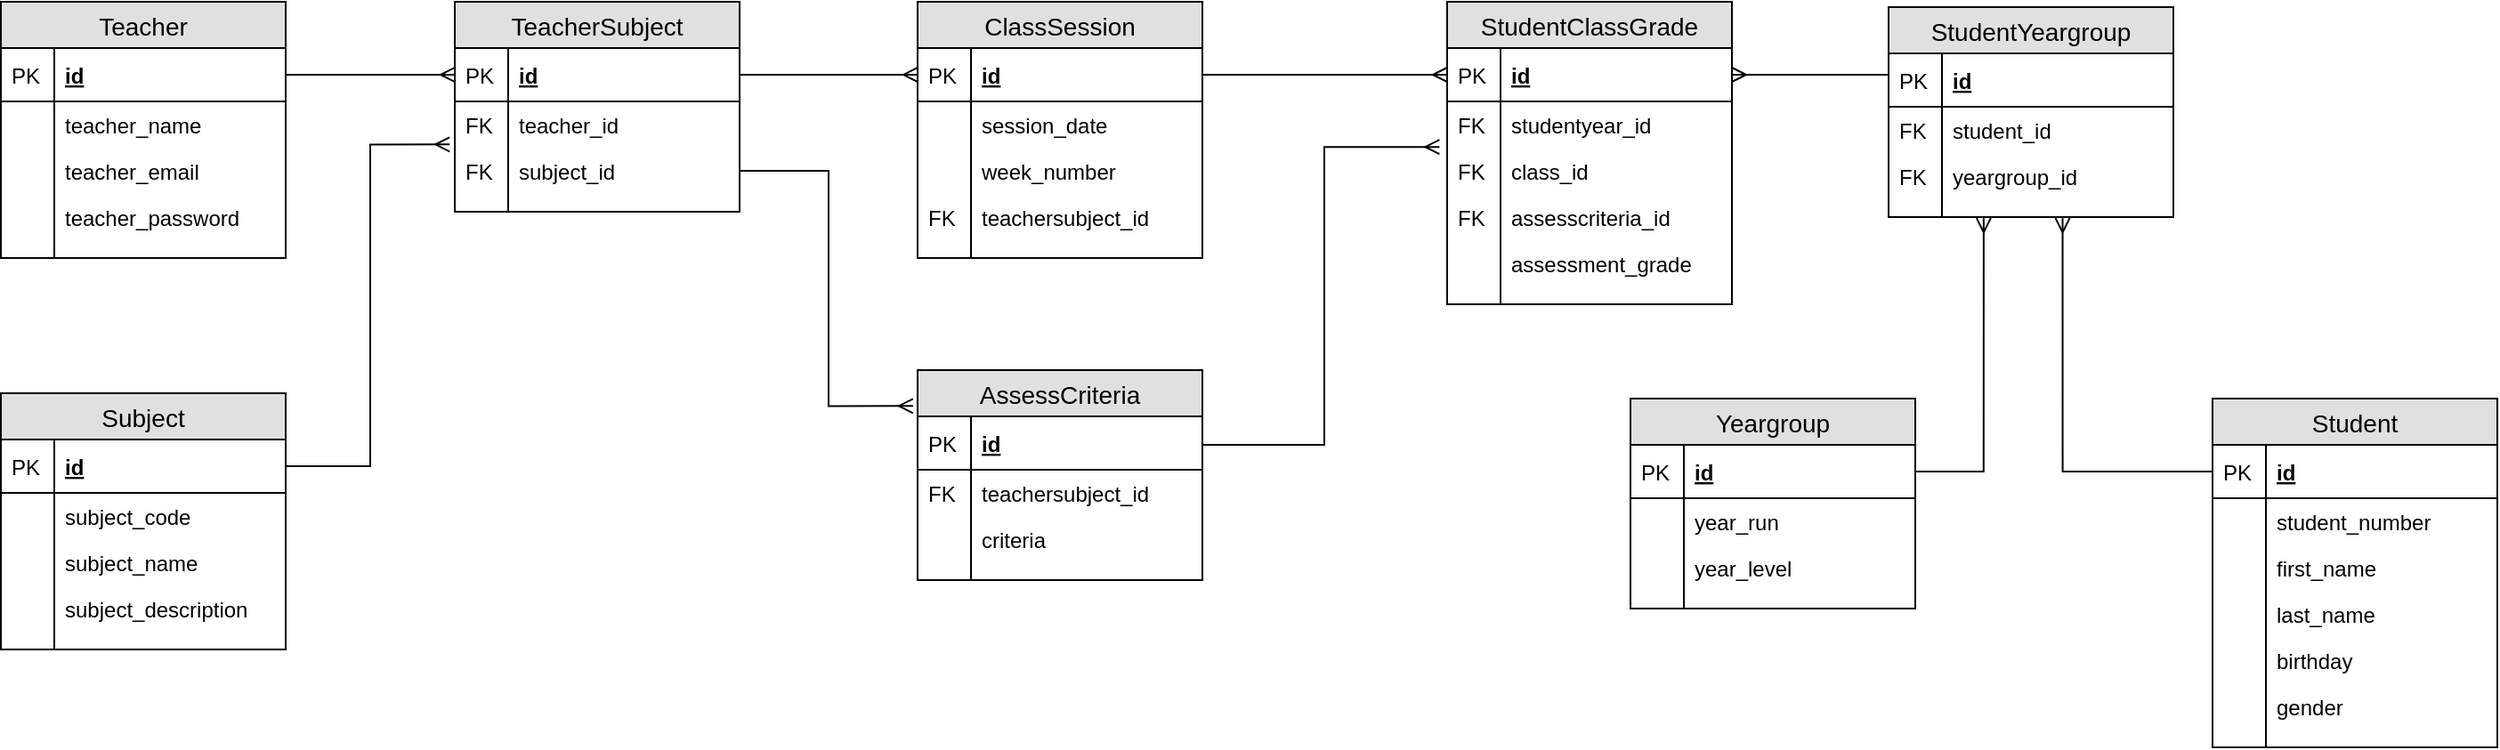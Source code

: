<mxfile version="11.1.4" type="device"><diagram id="lTdD8TA1jYF_48Y1YNjF" name="Page-1"><mxGraphModel dx="1950" dy="767" grid="1" gridSize="10" guides="1" tooltips="1" connect="1" arrows="1" fold="1" page="1" pageScale="1" pageWidth="827" pageHeight="1169" math="0" shadow="0"><root><mxCell id="0"/><mxCell id="1" parent="0"/><mxCell id="vN0NbCQ3C35ymTK5zafw-1" value="Student" style="swimlane;fontStyle=0;childLayout=stackLayout;horizontal=1;startSize=26;fillColor=#e0e0e0;horizontalStack=0;resizeParent=1;resizeParentMax=0;resizeLast=0;collapsible=1;marginBottom=0;swimlaneFillColor=#ffffff;align=center;fontSize=14;" vertex="1" parent="1"><mxGeometry x="530" y="653" width="160" height="196" as="geometry"/></mxCell><mxCell id="vN0NbCQ3C35ymTK5zafw-2" value="id" style="shape=partialRectangle;top=0;left=0;right=0;bottom=1;align=left;verticalAlign=middle;fillColor=none;spacingLeft=34;spacingRight=4;overflow=hidden;rotatable=0;points=[[0,0.5],[1,0.5]];portConstraint=eastwest;dropTarget=0;fontStyle=5;fontSize=12;" vertex="1" parent="vN0NbCQ3C35ymTK5zafw-1"><mxGeometry y="26" width="160" height="30" as="geometry"/></mxCell><mxCell id="vN0NbCQ3C35ymTK5zafw-3" value="PK" style="shape=partialRectangle;top=0;left=0;bottom=0;fillColor=none;align=left;verticalAlign=middle;spacingLeft=4;spacingRight=4;overflow=hidden;rotatable=0;points=[];portConstraint=eastwest;part=1;fontSize=12;" vertex="1" connectable="0" parent="vN0NbCQ3C35ymTK5zafw-2"><mxGeometry width="30" height="30" as="geometry"/></mxCell><mxCell id="vN0NbCQ3C35ymTK5zafw-4" value="student_number" style="shape=partialRectangle;top=0;left=0;right=0;bottom=0;align=left;verticalAlign=top;fillColor=none;spacingLeft=34;spacingRight=4;overflow=hidden;rotatable=0;points=[[0,0.5],[1,0.5]];portConstraint=eastwest;dropTarget=0;fontSize=12;" vertex="1" parent="vN0NbCQ3C35ymTK5zafw-1"><mxGeometry y="56" width="160" height="26" as="geometry"/></mxCell><mxCell id="vN0NbCQ3C35ymTK5zafw-5" value="" style="shape=partialRectangle;top=0;left=0;bottom=0;fillColor=none;align=left;verticalAlign=top;spacingLeft=4;spacingRight=4;overflow=hidden;rotatable=0;points=[];portConstraint=eastwest;part=1;fontSize=12;" vertex="1" connectable="0" parent="vN0NbCQ3C35ymTK5zafw-4"><mxGeometry width="30" height="26" as="geometry"/></mxCell><mxCell id="vN0NbCQ3C35ymTK5zafw-17" value="first_name" style="shape=partialRectangle;top=0;left=0;right=0;bottom=0;align=left;verticalAlign=top;fillColor=none;spacingLeft=34;spacingRight=4;overflow=hidden;rotatable=0;points=[[0,0.5],[1,0.5]];portConstraint=eastwest;dropTarget=0;fontSize=12;" vertex="1" parent="vN0NbCQ3C35ymTK5zafw-1"><mxGeometry y="82" width="160" height="26" as="geometry"/></mxCell><mxCell id="vN0NbCQ3C35ymTK5zafw-18" value="" style="shape=partialRectangle;top=0;left=0;bottom=0;fillColor=none;align=left;verticalAlign=top;spacingLeft=4;spacingRight=4;overflow=hidden;rotatable=0;points=[];portConstraint=eastwest;part=1;fontSize=12;" vertex="1" connectable="0" parent="vN0NbCQ3C35ymTK5zafw-17"><mxGeometry width="30" height="26" as="geometry"/></mxCell><mxCell id="vN0NbCQ3C35ymTK5zafw-6" value="last_name" style="shape=partialRectangle;top=0;left=0;right=0;bottom=0;align=left;verticalAlign=top;fillColor=none;spacingLeft=34;spacingRight=4;overflow=hidden;rotatable=0;points=[[0,0.5],[1,0.5]];portConstraint=eastwest;dropTarget=0;fontSize=12;" vertex="1" parent="vN0NbCQ3C35ymTK5zafw-1"><mxGeometry y="108" width="160" height="26" as="geometry"/></mxCell><mxCell id="vN0NbCQ3C35ymTK5zafw-7" value="" style="shape=partialRectangle;top=0;left=0;bottom=0;fillColor=none;align=left;verticalAlign=top;spacingLeft=4;spacingRight=4;overflow=hidden;rotatable=0;points=[];portConstraint=eastwest;part=1;fontSize=12;" vertex="1" connectable="0" parent="vN0NbCQ3C35ymTK5zafw-6"><mxGeometry width="30" height="26" as="geometry"/></mxCell><mxCell id="vN0NbCQ3C35ymTK5zafw-8" value="birthday" style="shape=partialRectangle;top=0;left=0;right=0;bottom=0;align=left;verticalAlign=top;fillColor=none;spacingLeft=34;spacingRight=4;overflow=hidden;rotatable=0;points=[[0,0.5],[1,0.5]];portConstraint=eastwest;dropTarget=0;fontSize=12;" vertex="1" parent="vN0NbCQ3C35ymTK5zafw-1"><mxGeometry y="134" width="160" height="26" as="geometry"/></mxCell><mxCell id="vN0NbCQ3C35ymTK5zafw-9" value="" style="shape=partialRectangle;top=0;left=0;bottom=0;fillColor=none;align=left;verticalAlign=top;spacingLeft=4;spacingRight=4;overflow=hidden;rotatable=0;points=[];portConstraint=eastwest;part=1;fontSize=12;" vertex="1" connectable="0" parent="vN0NbCQ3C35ymTK5zafw-8"><mxGeometry width="30" height="26" as="geometry"/></mxCell><mxCell id="vN0NbCQ3C35ymTK5zafw-15" value="gender" style="shape=partialRectangle;top=0;left=0;right=0;bottom=0;align=left;verticalAlign=top;fillColor=none;spacingLeft=34;spacingRight=4;overflow=hidden;rotatable=0;points=[[0,0.5],[1,0.5]];portConstraint=eastwest;dropTarget=0;fontSize=12;" vertex="1" parent="vN0NbCQ3C35ymTK5zafw-1"><mxGeometry y="160" width="160" height="26" as="geometry"/></mxCell><mxCell id="vN0NbCQ3C35ymTK5zafw-16" value="" style="shape=partialRectangle;top=0;left=0;bottom=0;fillColor=none;align=left;verticalAlign=top;spacingLeft=4;spacingRight=4;overflow=hidden;rotatable=0;points=[];portConstraint=eastwest;part=1;fontSize=12;" vertex="1" connectable="0" parent="vN0NbCQ3C35ymTK5zafw-15"><mxGeometry width="30" height="26" as="geometry"/></mxCell><mxCell id="vN0NbCQ3C35ymTK5zafw-10" value="" style="shape=partialRectangle;top=0;left=0;right=0;bottom=0;align=left;verticalAlign=top;fillColor=none;spacingLeft=34;spacingRight=4;overflow=hidden;rotatable=0;points=[[0,0.5],[1,0.5]];portConstraint=eastwest;dropTarget=0;fontSize=12;" vertex="1" parent="vN0NbCQ3C35ymTK5zafw-1"><mxGeometry y="186" width="160" height="10" as="geometry"/></mxCell><mxCell id="vN0NbCQ3C35ymTK5zafw-11" value="" style="shape=partialRectangle;top=0;left=0;bottom=0;fillColor=none;align=left;verticalAlign=top;spacingLeft=4;spacingRight=4;overflow=hidden;rotatable=0;points=[];portConstraint=eastwest;part=1;fontSize=12;" vertex="1" connectable="0" parent="vN0NbCQ3C35ymTK5zafw-10"><mxGeometry width="30" height="10" as="geometry"/></mxCell><mxCell id="vN0NbCQ3C35ymTK5zafw-21" value="Yeargroup" style="swimlane;fontStyle=0;childLayout=stackLayout;horizontal=1;startSize=26;fillColor=#e0e0e0;horizontalStack=0;resizeParent=1;resizeParentMax=0;resizeLast=0;collapsible=1;marginBottom=0;swimlaneFillColor=#ffffff;align=center;fontSize=14;" vertex="1" parent="1"><mxGeometry x="203" y="653" width="160" height="118" as="geometry"/></mxCell><mxCell id="vN0NbCQ3C35ymTK5zafw-22" value="id" style="shape=partialRectangle;top=0;left=0;right=0;bottom=1;align=left;verticalAlign=middle;fillColor=none;spacingLeft=34;spacingRight=4;overflow=hidden;rotatable=0;points=[[0,0.5],[1,0.5]];portConstraint=eastwest;dropTarget=0;fontStyle=5;fontSize=12;" vertex="1" parent="vN0NbCQ3C35ymTK5zafw-21"><mxGeometry y="26" width="160" height="30" as="geometry"/></mxCell><mxCell id="vN0NbCQ3C35ymTK5zafw-23" value="PK" style="shape=partialRectangle;top=0;left=0;bottom=0;fillColor=none;align=left;verticalAlign=middle;spacingLeft=4;spacingRight=4;overflow=hidden;rotatable=0;points=[];portConstraint=eastwest;part=1;fontSize=12;" vertex="1" connectable="0" parent="vN0NbCQ3C35ymTK5zafw-22"><mxGeometry width="30" height="30" as="geometry"/></mxCell><mxCell id="vN0NbCQ3C35ymTK5zafw-24" value="year_run" style="shape=partialRectangle;top=0;left=0;right=0;bottom=0;align=left;verticalAlign=top;fillColor=none;spacingLeft=34;spacingRight=4;overflow=hidden;rotatable=0;points=[[0,0.5],[1,0.5]];portConstraint=eastwest;dropTarget=0;fontSize=12;" vertex="1" parent="vN0NbCQ3C35ymTK5zafw-21"><mxGeometry y="56" width="160" height="26" as="geometry"/></mxCell><mxCell id="vN0NbCQ3C35ymTK5zafw-25" value="" style="shape=partialRectangle;top=0;left=0;bottom=0;fillColor=none;align=left;verticalAlign=top;spacingLeft=4;spacingRight=4;overflow=hidden;rotatable=0;points=[];portConstraint=eastwest;part=1;fontSize=12;" vertex="1" connectable="0" parent="vN0NbCQ3C35ymTK5zafw-24"><mxGeometry width="30" height="26" as="geometry"/></mxCell><mxCell id="vN0NbCQ3C35ymTK5zafw-26" value="year_level" style="shape=partialRectangle;top=0;left=0;right=0;bottom=0;align=left;verticalAlign=top;fillColor=none;spacingLeft=34;spacingRight=4;overflow=hidden;rotatable=0;points=[[0,0.5],[1,0.5]];portConstraint=eastwest;dropTarget=0;fontSize=12;" vertex="1" parent="vN0NbCQ3C35ymTK5zafw-21"><mxGeometry y="82" width="160" height="26" as="geometry"/></mxCell><mxCell id="vN0NbCQ3C35ymTK5zafw-27" value="" style="shape=partialRectangle;top=0;left=0;bottom=0;fillColor=none;align=left;verticalAlign=top;spacingLeft=4;spacingRight=4;overflow=hidden;rotatable=0;points=[];portConstraint=eastwest;part=1;fontSize=12;" vertex="1" connectable="0" parent="vN0NbCQ3C35ymTK5zafw-26"><mxGeometry width="30" height="26" as="geometry"/></mxCell><mxCell id="vN0NbCQ3C35ymTK5zafw-36" value="" style="shape=partialRectangle;top=0;left=0;right=0;bottom=0;align=left;verticalAlign=top;fillColor=none;spacingLeft=34;spacingRight=4;overflow=hidden;rotatable=0;points=[[0,0.5],[1,0.5]];portConstraint=eastwest;dropTarget=0;fontSize=12;" vertex="1" parent="vN0NbCQ3C35ymTK5zafw-21"><mxGeometry y="108" width="160" height="10" as="geometry"/></mxCell><mxCell id="vN0NbCQ3C35ymTK5zafw-37" value="" style="shape=partialRectangle;top=0;left=0;bottom=0;fillColor=none;align=left;verticalAlign=top;spacingLeft=4;spacingRight=4;overflow=hidden;rotatable=0;points=[];portConstraint=eastwest;part=1;fontSize=12;" vertex="1" connectable="0" parent="vN0NbCQ3C35ymTK5zafw-36"><mxGeometry width="30" height="10" as="geometry"/></mxCell><mxCell id="Kl_sz5Zn_KdUe4uZ93-3-31" style="edgeStyle=orthogonalEdgeStyle;rounded=0;jumpSize=0;orthogonalLoop=1;jettySize=auto;html=1;entryX=1;entryY=0.5;entryDx=0;entryDy=0;startArrow=none;startFill=0;endArrow=ERmany;endFill=0;exitX=0;exitY=0.5;exitDx=0;exitDy=0;" edge="1" parent="1" source="vN0NbCQ3C35ymTK5zafw-41" target="Kl_sz5Zn_KdUe4uZ93-3-22"><mxGeometry relative="1" as="geometry"><Array as="points"><mxPoint x="349" y="472"/></Array></mxGeometry></mxCell><mxCell id="vN0NbCQ3C35ymTK5zafw-40" value="StudentYeargroup" style="swimlane;fontStyle=0;childLayout=stackLayout;horizontal=1;startSize=26;fillColor=#e0e0e0;horizontalStack=0;resizeParent=1;resizeParentMax=0;resizeLast=0;collapsible=1;marginBottom=0;swimlaneFillColor=#ffffff;align=center;fontSize=14;" vertex="1" parent="1"><mxGeometry x="348" y="433" width="160" height="118" as="geometry"/></mxCell><mxCell id="vN0NbCQ3C35ymTK5zafw-41" value="id" style="shape=partialRectangle;top=0;left=0;right=0;bottom=1;align=left;verticalAlign=middle;fillColor=none;spacingLeft=34;spacingRight=4;overflow=hidden;rotatable=0;points=[[0,0.5],[1,0.5]];portConstraint=eastwest;dropTarget=0;fontStyle=5;fontSize=12;" vertex="1" parent="vN0NbCQ3C35ymTK5zafw-40"><mxGeometry y="26" width="160" height="30" as="geometry"/></mxCell><mxCell id="vN0NbCQ3C35ymTK5zafw-42" value="PK" style="shape=partialRectangle;top=0;left=0;bottom=0;fillColor=none;align=left;verticalAlign=middle;spacingLeft=4;spacingRight=4;overflow=hidden;rotatable=0;points=[];portConstraint=eastwest;part=1;fontSize=12;" vertex="1" connectable="0" parent="vN0NbCQ3C35ymTK5zafw-41"><mxGeometry width="30" height="30" as="geometry"/></mxCell><mxCell id="vN0NbCQ3C35ymTK5zafw-43" value="student_id" style="shape=partialRectangle;top=0;left=0;right=0;bottom=0;align=left;verticalAlign=top;fillColor=none;spacingLeft=34;spacingRight=4;overflow=hidden;rotatable=0;points=[[0,0.5],[1,0.5]];portConstraint=eastwest;dropTarget=0;fontSize=12;" vertex="1" parent="vN0NbCQ3C35ymTK5zafw-40"><mxGeometry y="56" width="160" height="26" as="geometry"/></mxCell><mxCell id="vN0NbCQ3C35ymTK5zafw-44" value="FK" style="shape=partialRectangle;top=0;left=0;bottom=0;fillColor=none;align=left;verticalAlign=top;spacingLeft=4;spacingRight=4;overflow=hidden;rotatable=0;points=[];portConstraint=eastwest;part=1;fontSize=12;" vertex="1" connectable="0" parent="vN0NbCQ3C35ymTK5zafw-43"><mxGeometry width="30" height="26" as="geometry"/></mxCell><mxCell id="vN0NbCQ3C35ymTK5zafw-45" value="yeargroup_id" style="shape=partialRectangle;top=0;left=0;right=0;bottom=0;align=left;verticalAlign=top;fillColor=none;spacingLeft=34;spacingRight=4;overflow=hidden;rotatable=0;points=[[0,0.5],[1,0.5]];portConstraint=eastwest;dropTarget=0;fontSize=12;" vertex="1" parent="vN0NbCQ3C35ymTK5zafw-40"><mxGeometry y="82" width="160" height="26" as="geometry"/></mxCell><mxCell id="vN0NbCQ3C35ymTK5zafw-46" value="FK" style="shape=partialRectangle;top=0;left=0;bottom=0;fillColor=none;align=left;verticalAlign=top;spacingLeft=4;spacingRight=4;overflow=hidden;rotatable=0;points=[];portConstraint=eastwest;part=1;fontSize=12;" vertex="1" connectable="0" parent="vN0NbCQ3C35ymTK5zafw-45"><mxGeometry width="30" height="26" as="geometry"/></mxCell><mxCell id="vN0NbCQ3C35ymTK5zafw-47" value="" style="shape=partialRectangle;top=0;left=0;right=0;bottom=0;align=left;verticalAlign=top;fillColor=none;spacingLeft=34;spacingRight=4;overflow=hidden;rotatable=0;points=[[0,0.5],[1,0.5]];portConstraint=eastwest;dropTarget=0;fontSize=12;" vertex="1" parent="vN0NbCQ3C35ymTK5zafw-40"><mxGeometry y="108" width="160" height="10" as="geometry"/></mxCell><mxCell id="vN0NbCQ3C35ymTK5zafw-48" value="" style="shape=partialRectangle;top=0;left=0;bottom=0;fillColor=none;align=left;verticalAlign=top;spacingLeft=4;spacingRight=4;overflow=hidden;rotatable=0;points=[];portConstraint=eastwest;part=1;fontSize=12;" vertex="1" connectable="0" parent="vN0NbCQ3C35ymTK5zafw-47"><mxGeometry width="30" height="10" as="geometry"/></mxCell><mxCell id="vN0NbCQ3C35ymTK5zafw-57" value="Teacher" style="swimlane;fontStyle=0;childLayout=stackLayout;horizontal=1;startSize=26;fillColor=#e0e0e0;horizontalStack=0;resizeParent=1;resizeParentMax=0;resizeLast=0;collapsible=1;marginBottom=0;swimlaneFillColor=#ffffff;align=center;fontSize=14;" vertex="1" parent="1"><mxGeometry x="-712.5" y="430" width="160" height="144" as="geometry"/></mxCell><mxCell id="vN0NbCQ3C35ymTK5zafw-58" value="id" style="shape=partialRectangle;top=0;left=0;right=0;bottom=1;align=left;verticalAlign=middle;fillColor=none;spacingLeft=34;spacingRight=4;overflow=hidden;rotatable=0;points=[[0,0.5],[1,0.5]];portConstraint=eastwest;dropTarget=0;fontStyle=5;fontSize=12;" vertex="1" parent="vN0NbCQ3C35ymTK5zafw-57"><mxGeometry y="26" width="160" height="30" as="geometry"/></mxCell><mxCell id="vN0NbCQ3C35ymTK5zafw-59" value="PK" style="shape=partialRectangle;top=0;left=0;bottom=0;fillColor=none;align=left;verticalAlign=middle;spacingLeft=4;spacingRight=4;overflow=hidden;rotatable=0;points=[];portConstraint=eastwest;part=1;fontSize=12;" vertex="1" connectable="0" parent="vN0NbCQ3C35ymTK5zafw-58"><mxGeometry width="30" height="30" as="geometry"/></mxCell><mxCell id="vN0NbCQ3C35ymTK5zafw-60" value="teacher_name" style="shape=partialRectangle;top=0;left=0;right=0;bottom=0;align=left;verticalAlign=top;fillColor=none;spacingLeft=34;spacingRight=4;overflow=hidden;rotatable=0;points=[[0,0.5],[1,0.5]];portConstraint=eastwest;dropTarget=0;fontSize=12;" vertex="1" parent="vN0NbCQ3C35ymTK5zafw-57"><mxGeometry y="56" width="160" height="26" as="geometry"/></mxCell><mxCell id="vN0NbCQ3C35ymTK5zafw-61" value="" style="shape=partialRectangle;top=0;left=0;bottom=0;fillColor=none;align=left;verticalAlign=top;spacingLeft=4;spacingRight=4;overflow=hidden;rotatable=0;points=[];portConstraint=eastwest;part=1;fontSize=12;" vertex="1" connectable="0" parent="vN0NbCQ3C35ymTK5zafw-60"><mxGeometry width="30" height="26" as="geometry"/></mxCell><mxCell id="vN0NbCQ3C35ymTK5zafw-62" value="teacher_email" style="shape=partialRectangle;top=0;left=0;right=0;bottom=0;align=left;verticalAlign=top;fillColor=none;spacingLeft=34;spacingRight=4;overflow=hidden;rotatable=0;points=[[0,0.5],[1,0.5]];portConstraint=eastwest;dropTarget=0;fontSize=12;" vertex="1" parent="vN0NbCQ3C35ymTK5zafw-57"><mxGeometry y="82" width="160" height="26" as="geometry"/></mxCell><mxCell id="vN0NbCQ3C35ymTK5zafw-63" value="" style="shape=partialRectangle;top=0;left=0;bottom=0;fillColor=none;align=left;verticalAlign=top;spacingLeft=4;spacingRight=4;overflow=hidden;rotatable=0;points=[];portConstraint=eastwest;part=1;fontSize=12;" vertex="1" connectable="0" parent="vN0NbCQ3C35ymTK5zafw-62"><mxGeometry width="30" height="26" as="geometry"/></mxCell><mxCell id="vN0NbCQ3C35ymTK5zafw-66" value="teacher_password" style="shape=partialRectangle;top=0;left=0;right=0;bottom=0;align=left;verticalAlign=top;fillColor=none;spacingLeft=34;spacingRight=4;overflow=hidden;rotatable=0;points=[[0,0.5],[1,0.5]];portConstraint=eastwest;dropTarget=0;fontSize=12;" vertex="1" parent="vN0NbCQ3C35ymTK5zafw-57"><mxGeometry y="108" width="160" height="26" as="geometry"/></mxCell><mxCell id="vN0NbCQ3C35ymTK5zafw-67" value="" style="shape=partialRectangle;top=0;left=0;bottom=0;fillColor=none;align=left;verticalAlign=top;spacingLeft=4;spacingRight=4;overflow=hidden;rotatable=0;points=[];portConstraint=eastwest;part=1;fontSize=12;" vertex="1" connectable="0" parent="vN0NbCQ3C35ymTK5zafw-66"><mxGeometry width="30" height="26" as="geometry"/></mxCell><mxCell id="vN0NbCQ3C35ymTK5zafw-64" value="" style="shape=partialRectangle;top=0;left=0;right=0;bottom=0;align=left;verticalAlign=top;fillColor=none;spacingLeft=34;spacingRight=4;overflow=hidden;rotatable=0;points=[[0,0.5],[1,0.5]];portConstraint=eastwest;dropTarget=0;fontSize=12;" vertex="1" parent="vN0NbCQ3C35ymTK5zafw-57"><mxGeometry y="134" width="160" height="10" as="geometry"/></mxCell><mxCell id="vN0NbCQ3C35ymTK5zafw-65" value="" style="shape=partialRectangle;top=0;left=0;bottom=0;fillColor=none;align=left;verticalAlign=top;spacingLeft=4;spacingRight=4;overflow=hidden;rotatable=0;points=[];portConstraint=eastwest;part=1;fontSize=12;" vertex="1" connectable="0" parent="vN0NbCQ3C35ymTK5zafw-64"><mxGeometry width="30" height="10" as="geometry"/></mxCell><mxCell id="vN0NbCQ3C35ymTK5zafw-68" value="Subject" style="swimlane;fontStyle=0;childLayout=stackLayout;horizontal=1;startSize=26;fillColor=#e0e0e0;horizontalStack=0;resizeParent=1;resizeParentMax=0;resizeLast=0;collapsible=1;marginBottom=0;swimlaneFillColor=#ffffff;align=center;fontSize=14;" vertex="1" parent="1"><mxGeometry x="-712.5" y="650" width="160" height="144" as="geometry"/></mxCell><mxCell id="vN0NbCQ3C35ymTK5zafw-69" value="id" style="shape=partialRectangle;top=0;left=0;right=0;bottom=1;align=left;verticalAlign=middle;fillColor=none;spacingLeft=34;spacingRight=4;overflow=hidden;rotatable=0;points=[[0,0.5],[1,0.5]];portConstraint=eastwest;dropTarget=0;fontStyle=5;fontSize=12;" vertex="1" parent="vN0NbCQ3C35ymTK5zafw-68"><mxGeometry y="26" width="160" height="30" as="geometry"/></mxCell><mxCell id="vN0NbCQ3C35ymTK5zafw-70" value="PK" style="shape=partialRectangle;top=0;left=0;bottom=0;fillColor=none;align=left;verticalAlign=middle;spacingLeft=4;spacingRight=4;overflow=hidden;rotatable=0;points=[];portConstraint=eastwest;part=1;fontSize=12;" vertex="1" connectable="0" parent="vN0NbCQ3C35ymTK5zafw-69"><mxGeometry width="30" height="30" as="geometry"/></mxCell><mxCell id="vN0NbCQ3C35ymTK5zafw-71" value="subject_code" style="shape=partialRectangle;top=0;left=0;right=0;bottom=0;align=left;verticalAlign=top;fillColor=none;spacingLeft=34;spacingRight=4;overflow=hidden;rotatable=0;points=[[0,0.5],[1,0.5]];portConstraint=eastwest;dropTarget=0;fontSize=12;" vertex="1" parent="vN0NbCQ3C35ymTK5zafw-68"><mxGeometry y="56" width="160" height="26" as="geometry"/></mxCell><mxCell id="vN0NbCQ3C35ymTK5zafw-72" value="" style="shape=partialRectangle;top=0;left=0;bottom=0;fillColor=none;align=left;verticalAlign=top;spacingLeft=4;spacingRight=4;overflow=hidden;rotatable=0;points=[];portConstraint=eastwest;part=1;fontSize=12;" vertex="1" connectable="0" parent="vN0NbCQ3C35ymTK5zafw-71"><mxGeometry width="30" height="26" as="geometry"/></mxCell><mxCell id="vN0NbCQ3C35ymTK5zafw-73" value="subject_name" style="shape=partialRectangle;top=0;left=0;right=0;bottom=0;align=left;verticalAlign=top;fillColor=none;spacingLeft=34;spacingRight=4;overflow=hidden;rotatable=0;points=[[0,0.5],[1,0.5]];portConstraint=eastwest;dropTarget=0;fontSize=12;" vertex="1" parent="vN0NbCQ3C35ymTK5zafw-68"><mxGeometry y="82" width="160" height="26" as="geometry"/></mxCell><mxCell id="vN0NbCQ3C35ymTK5zafw-74" value="" style="shape=partialRectangle;top=0;left=0;bottom=0;fillColor=none;align=left;verticalAlign=top;spacingLeft=4;spacingRight=4;overflow=hidden;rotatable=0;points=[];portConstraint=eastwest;part=1;fontSize=12;" vertex="1" connectable="0" parent="vN0NbCQ3C35ymTK5zafw-73"><mxGeometry width="30" height="26" as="geometry"/></mxCell><mxCell id="vN0NbCQ3C35ymTK5zafw-75" value="subject_description" style="shape=partialRectangle;top=0;left=0;right=0;bottom=0;align=left;verticalAlign=top;fillColor=none;spacingLeft=34;spacingRight=4;overflow=hidden;rotatable=0;points=[[0,0.5],[1,0.5]];portConstraint=eastwest;dropTarget=0;fontSize=12;" vertex="1" parent="vN0NbCQ3C35ymTK5zafw-68"><mxGeometry y="108" width="160" height="26" as="geometry"/></mxCell><mxCell id="vN0NbCQ3C35ymTK5zafw-76" value="" style="shape=partialRectangle;top=0;left=0;bottom=0;fillColor=none;align=left;verticalAlign=top;spacingLeft=4;spacingRight=4;overflow=hidden;rotatable=0;points=[];portConstraint=eastwest;part=1;fontSize=12;" vertex="1" connectable="0" parent="vN0NbCQ3C35ymTK5zafw-75"><mxGeometry width="30" height="26" as="geometry"/></mxCell><mxCell id="vN0NbCQ3C35ymTK5zafw-77" value="" style="shape=partialRectangle;top=0;left=0;right=0;bottom=0;align=left;verticalAlign=top;fillColor=none;spacingLeft=34;spacingRight=4;overflow=hidden;rotatable=0;points=[[0,0.5],[1,0.5]];portConstraint=eastwest;dropTarget=0;fontSize=12;" vertex="1" parent="vN0NbCQ3C35ymTK5zafw-68"><mxGeometry y="134" width="160" height="10" as="geometry"/></mxCell><mxCell id="vN0NbCQ3C35ymTK5zafw-78" value="" style="shape=partialRectangle;top=0;left=0;bottom=0;fillColor=none;align=left;verticalAlign=top;spacingLeft=4;spacingRight=4;overflow=hidden;rotatable=0;points=[];portConstraint=eastwest;part=1;fontSize=12;" vertex="1" connectable="0" parent="vN0NbCQ3C35ymTK5zafw-77"><mxGeometry width="30" height="10" as="geometry"/></mxCell><mxCell id="vN0NbCQ3C35ymTK5zafw-79" value="TeacherSubject" style="swimlane;fontStyle=0;childLayout=stackLayout;horizontal=1;startSize=26;fillColor=#e0e0e0;horizontalStack=0;resizeParent=1;resizeParentMax=0;resizeLast=0;collapsible=1;marginBottom=0;swimlaneFillColor=#ffffff;align=center;fontSize=14;" vertex="1" parent="1"><mxGeometry x="-457.5" y="430" width="160" height="118" as="geometry"/></mxCell><mxCell id="vN0NbCQ3C35ymTK5zafw-80" value="id" style="shape=partialRectangle;top=0;left=0;right=0;bottom=1;align=left;verticalAlign=middle;fillColor=none;spacingLeft=34;spacingRight=4;overflow=hidden;rotatable=0;points=[[0,0.5],[1,0.5]];portConstraint=eastwest;dropTarget=0;fontStyle=5;fontSize=12;" vertex="1" parent="vN0NbCQ3C35ymTK5zafw-79"><mxGeometry y="26" width="160" height="30" as="geometry"/></mxCell><mxCell id="vN0NbCQ3C35ymTK5zafw-81" value="PK" style="shape=partialRectangle;top=0;left=0;bottom=0;fillColor=none;align=left;verticalAlign=middle;spacingLeft=4;spacingRight=4;overflow=hidden;rotatable=0;points=[];portConstraint=eastwest;part=1;fontSize=12;" vertex="1" connectable="0" parent="vN0NbCQ3C35ymTK5zafw-80"><mxGeometry width="30" height="30" as="geometry"/></mxCell><mxCell id="vN0NbCQ3C35ymTK5zafw-82" value="teacher_id" style="shape=partialRectangle;top=0;left=0;right=0;bottom=0;align=left;verticalAlign=top;fillColor=none;spacingLeft=34;spacingRight=4;overflow=hidden;rotatable=0;points=[[0,0.5],[1,0.5]];portConstraint=eastwest;dropTarget=0;fontSize=12;" vertex="1" parent="vN0NbCQ3C35ymTK5zafw-79"><mxGeometry y="56" width="160" height="26" as="geometry"/></mxCell><mxCell id="vN0NbCQ3C35ymTK5zafw-83" value="FK" style="shape=partialRectangle;top=0;left=0;bottom=0;fillColor=none;align=left;verticalAlign=top;spacingLeft=4;spacingRight=4;overflow=hidden;rotatable=0;points=[];portConstraint=eastwest;part=1;fontSize=12;" vertex="1" connectable="0" parent="vN0NbCQ3C35ymTK5zafw-82"><mxGeometry width="30" height="26" as="geometry"/></mxCell><mxCell id="vN0NbCQ3C35ymTK5zafw-84" value="subject_id" style="shape=partialRectangle;top=0;left=0;right=0;bottom=0;align=left;verticalAlign=top;fillColor=none;spacingLeft=34;spacingRight=4;overflow=hidden;rotatable=0;points=[[0,0.5],[1,0.5]];portConstraint=eastwest;dropTarget=0;fontSize=12;" vertex="1" parent="vN0NbCQ3C35ymTK5zafw-79"><mxGeometry y="82" width="160" height="26" as="geometry"/></mxCell><mxCell id="vN0NbCQ3C35ymTK5zafw-85" value="FK" style="shape=partialRectangle;top=0;left=0;bottom=0;fillColor=none;align=left;verticalAlign=top;spacingLeft=4;spacingRight=4;overflow=hidden;rotatable=0;points=[];portConstraint=eastwest;part=1;fontSize=12;" vertex="1" connectable="0" parent="vN0NbCQ3C35ymTK5zafw-84"><mxGeometry width="30" height="26" as="geometry"/></mxCell><mxCell id="vN0NbCQ3C35ymTK5zafw-88" value="" style="shape=partialRectangle;top=0;left=0;right=0;bottom=0;align=left;verticalAlign=top;fillColor=none;spacingLeft=34;spacingRight=4;overflow=hidden;rotatable=0;points=[[0,0.5],[1,0.5]];portConstraint=eastwest;dropTarget=0;fontSize=12;" vertex="1" parent="vN0NbCQ3C35ymTK5zafw-79"><mxGeometry y="108" width="160" height="10" as="geometry"/></mxCell><mxCell id="vN0NbCQ3C35ymTK5zafw-89" value="" style="shape=partialRectangle;top=0;left=0;bottom=0;fillColor=none;align=left;verticalAlign=top;spacingLeft=4;spacingRight=4;overflow=hidden;rotatable=0;points=[];portConstraint=eastwest;part=1;fontSize=12;" vertex="1" connectable="0" parent="vN0NbCQ3C35ymTK5zafw-88"><mxGeometry width="30" height="10" as="geometry"/></mxCell><mxCell id="Kl_sz5Zn_KdUe4uZ93-3-7" style="edgeStyle=orthogonalEdgeStyle;rounded=0;orthogonalLoop=1;jettySize=auto;html=1;entryX=0;entryY=0.5;entryDx=0;entryDy=0;startArrow=none;startFill=0;endArrow=ERmany;endFill=0;" edge="1" parent="1" source="vN0NbCQ3C35ymTK5zafw-58" target="vN0NbCQ3C35ymTK5zafw-80"><mxGeometry relative="1" as="geometry"/></mxCell><mxCell id="Kl_sz5Zn_KdUe4uZ93-3-8" style="edgeStyle=orthogonalEdgeStyle;rounded=0;orthogonalLoop=1;jettySize=auto;html=1;entryX=1;entryY=0.5;entryDx=0;entryDy=0;startArrow=ERmany;startFill=0;endArrow=none;endFill=0;exitX=-0.018;exitY=0.929;exitDx=0;exitDy=0;exitPerimeter=0;" edge="1" parent="1" source="vN0NbCQ3C35ymTK5zafw-82" target="vN0NbCQ3C35ymTK5zafw-69"><mxGeometry relative="1" as="geometry"/></mxCell><mxCell id="Kl_sz5Zn_KdUe4uZ93-3-9" value="ClassSession" style="swimlane;fontStyle=0;childLayout=stackLayout;horizontal=1;startSize=26;fillColor=#e0e0e0;horizontalStack=0;resizeParent=1;resizeParentMax=0;resizeLast=0;collapsible=1;marginBottom=0;swimlaneFillColor=#ffffff;align=center;fontSize=14;" vertex="1" parent="1"><mxGeometry x="-197.5" y="430" width="160" height="144" as="geometry"/></mxCell><mxCell id="Kl_sz5Zn_KdUe4uZ93-3-10" value="id" style="shape=partialRectangle;top=0;left=0;right=0;bottom=1;align=left;verticalAlign=middle;fillColor=none;spacingLeft=34;spacingRight=4;overflow=hidden;rotatable=0;points=[[0,0.5],[1,0.5]];portConstraint=eastwest;dropTarget=0;fontStyle=5;fontSize=12;" vertex="1" parent="Kl_sz5Zn_KdUe4uZ93-3-9"><mxGeometry y="26" width="160" height="30" as="geometry"/></mxCell><mxCell id="Kl_sz5Zn_KdUe4uZ93-3-11" value="PK" style="shape=partialRectangle;top=0;left=0;bottom=0;fillColor=none;align=left;verticalAlign=middle;spacingLeft=4;spacingRight=4;overflow=hidden;rotatable=0;points=[];portConstraint=eastwest;part=1;fontSize=12;" vertex="1" connectable="0" parent="Kl_sz5Zn_KdUe4uZ93-3-10"><mxGeometry width="30" height="30" as="geometry"/></mxCell><mxCell id="Kl_sz5Zn_KdUe4uZ93-3-12" value="session_date" style="shape=partialRectangle;top=0;left=0;right=0;bottom=0;align=left;verticalAlign=top;fillColor=none;spacingLeft=34;spacingRight=4;overflow=hidden;rotatable=0;points=[[0,0.5],[1,0.5]];portConstraint=eastwest;dropTarget=0;fontSize=12;" vertex="1" parent="Kl_sz5Zn_KdUe4uZ93-3-9"><mxGeometry y="56" width="160" height="26" as="geometry"/></mxCell><mxCell id="Kl_sz5Zn_KdUe4uZ93-3-13" value="" style="shape=partialRectangle;top=0;left=0;bottom=0;fillColor=none;align=left;verticalAlign=top;spacingLeft=4;spacingRight=4;overflow=hidden;rotatable=0;points=[];portConstraint=eastwest;part=1;fontSize=12;" vertex="1" connectable="0" parent="Kl_sz5Zn_KdUe4uZ93-3-12"><mxGeometry width="30" height="26" as="geometry"/></mxCell><mxCell id="Kl_sz5Zn_KdUe4uZ93-3-14" value="week_number" style="shape=partialRectangle;top=0;left=0;right=0;bottom=0;align=left;verticalAlign=top;fillColor=none;spacingLeft=34;spacingRight=4;overflow=hidden;rotatable=0;points=[[0,0.5],[1,0.5]];portConstraint=eastwest;dropTarget=0;fontSize=12;" vertex="1" parent="Kl_sz5Zn_KdUe4uZ93-3-9"><mxGeometry y="82" width="160" height="26" as="geometry"/></mxCell><mxCell id="Kl_sz5Zn_KdUe4uZ93-3-15" value="" style="shape=partialRectangle;top=0;left=0;bottom=0;fillColor=none;align=left;verticalAlign=top;spacingLeft=4;spacingRight=4;overflow=hidden;rotatable=0;points=[];portConstraint=eastwest;part=1;fontSize=12;" vertex="1" connectable="0" parent="Kl_sz5Zn_KdUe4uZ93-3-14"><mxGeometry width="30" height="26" as="geometry"/></mxCell><mxCell id="Kl_sz5Zn_KdUe4uZ93-3-19" value="teachersubject_id" style="shape=partialRectangle;top=0;left=0;right=0;bottom=0;align=left;verticalAlign=top;fillColor=none;spacingLeft=34;spacingRight=4;overflow=hidden;rotatable=0;points=[[0,0.5],[1,0.5]];portConstraint=eastwest;dropTarget=0;fontSize=12;" vertex="1" parent="Kl_sz5Zn_KdUe4uZ93-3-9"><mxGeometry y="108" width="160" height="26" as="geometry"/></mxCell><mxCell id="Kl_sz5Zn_KdUe4uZ93-3-20" value="FK" style="shape=partialRectangle;top=0;left=0;bottom=0;fillColor=none;align=left;verticalAlign=top;spacingLeft=4;spacingRight=4;overflow=hidden;rotatable=0;points=[];portConstraint=eastwest;part=1;fontSize=12;" vertex="1" connectable="0" parent="Kl_sz5Zn_KdUe4uZ93-3-19"><mxGeometry width="30" height="26" as="geometry"/></mxCell><mxCell id="Kl_sz5Zn_KdUe4uZ93-3-16" value="" style="shape=partialRectangle;top=0;left=0;right=0;bottom=0;align=left;verticalAlign=top;fillColor=none;spacingLeft=34;spacingRight=4;overflow=hidden;rotatable=0;points=[[0,0.5],[1,0.5]];portConstraint=eastwest;dropTarget=0;fontSize=12;" vertex="1" parent="Kl_sz5Zn_KdUe4uZ93-3-9"><mxGeometry y="134" width="160" height="10" as="geometry"/></mxCell><mxCell id="Kl_sz5Zn_KdUe4uZ93-3-17" value="" style="shape=partialRectangle;top=0;left=0;bottom=0;fillColor=none;align=left;verticalAlign=top;spacingLeft=4;spacingRight=4;overflow=hidden;rotatable=0;points=[];portConstraint=eastwest;part=1;fontSize=12;" vertex="1" connectable="0" parent="Kl_sz5Zn_KdUe4uZ93-3-16"><mxGeometry width="30" height="10" as="geometry"/></mxCell><mxCell id="Kl_sz5Zn_KdUe4uZ93-3-18" style="edgeStyle=orthogonalEdgeStyle;rounded=0;orthogonalLoop=1;jettySize=auto;html=1;exitX=1;exitY=0.5;exitDx=0;exitDy=0;entryX=0;entryY=0.5;entryDx=0;entryDy=0;startArrow=none;startFill=0;endArrow=ERmany;endFill=0;" edge="1" parent="1" source="vN0NbCQ3C35ymTK5zafw-80" target="Kl_sz5Zn_KdUe4uZ93-3-10"><mxGeometry relative="1" as="geometry"/></mxCell><mxCell id="Kl_sz5Zn_KdUe4uZ93-3-21" value="StudentClassGrade" style="swimlane;fontStyle=0;childLayout=stackLayout;horizontal=1;startSize=26;fillColor=#e0e0e0;horizontalStack=0;resizeParent=1;resizeParentMax=0;resizeLast=0;collapsible=1;marginBottom=0;swimlaneFillColor=#ffffff;align=center;fontSize=14;" vertex="1" parent="1"><mxGeometry x="100" y="430" width="160" height="170" as="geometry"/></mxCell><mxCell id="Kl_sz5Zn_KdUe4uZ93-3-22" value="id" style="shape=partialRectangle;top=0;left=0;right=0;bottom=1;align=left;verticalAlign=middle;fillColor=none;spacingLeft=34;spacingRight=4;overflow=hidden;rotatable=0;points=[[0,0.5],[1,0.5]];portConstraint=eastwest;dropTarget=0;fontStyle=5;fontSize=12;" vertex="1" parent="Kl_sz5Zn_KdUe4uZ93-3-21"><mxGeometry y="26" width="160" height="30" as="geometry"/></mxCell><mxCell id="Kl_sz5Zn_KdUe4uZ93-3-23" value="PK" style="shape=partialRectangle;top=0;left=0;bottom=0;fillColor=none;align=left;verticalAlign=middle;spacingLeft=4;spacingRight=4;overflow=hidden;rotatable=0;points=[];portConstraint=eastwest;part=1;fontSize=12;" vertex="1" connectable="0" parent="Kl_sz5Zn_KdUe4uZ93-3-22"><mxGeometry width="30" height="30" as="geometry"/></mxCell><mxCell id="Kl_sz5Zn_KdUe4uZ93-3-24" value="studentyear_id" style="shape=partialRectangle;top=0;left=0;right=0;bottom=0;align=left;verticalAlign=top;fillColor=none;spacingLeft=34;spacingRight=4;overflow=hidden;rotatable=0;points=[[0,0.5],[1,0.5]];portConstraint=eastwest;dropTarget=0;fontSize=12;" vertex="1" parent="Kl_sz5Zn_KdUe4uZ93-3-21"><mxGeometry y="56" width="160" height="26" as="geometry"/></mxCell><mxCell id="Kl_sz5Zn_KdUe4uZ93-3-25" value="FK" style="shape=partialRectangle;top=0;left=0;bottom=0;fillColor=none;align=left;verticalAlign=top;spacingLeft=4;spacingRight=4;overflow=hidden;rotatable=0;points=[];portConstraint=eastwest;part=1;fontSize=12;" vertex="1" connectable="0" parent="Kl_sz5Zn_KdUe4uZ93-3-24"><mxGeometry width="30" height="26" as="geometry"/></mxCell><mxCell id="Kl_sz5Zn_KdUe4uZ93-3-26" value="class_id" style="shape=partialRectangle;top=0;left=0;right=0;bottom=0;align=left;verticalAlign=top;fillColor=none;spacingLeft=34;spacingRight=4;overflow=hidden;rotatable=0;points=[[0,0.5],[1,0.5]];portConstraint=eastwest;dropTarget=0;fontSize=12;" vertex="1" parent="Kl_sz5Zn_KdUe4uZ93-3-21"><mxGeometry y="82" width="160" height="26" as="geometry"/></mxCell><mxCell id="Kl_sz5Zn_KdUe4uZ93-3-27" value="FK" style="shape=partialRectangle;top=0;left=0;bottom=0;fillColor=none;align=left;verticalAlign=top;spacingLeft=4;spacingRight=4;overflow=hidden;rotatable=0;points=[];portConstraint=eastwest;part=1;fontSize=12;" vertex="1" connectable="0" parent="Kl_sz5Zn_KdUe4uZ93-3-26"><mxGeometry width="30" height="26" as="geometry"/></mxCell><mxCell id="Kl_sz5Zn_KdUe4uZ93-3-32" value="assesscriteria_id" style="shape=partialRectangle;top=0;left=0;right=0;bottom=0;align=left;verticalAlign=top;fillColor=none;spacingLeft=34;spacingRight=4;overflow=hidden;rotatable=0;points=[[0,0.5],[1,0.5]];portConstraint=eastwest;dropTarget=0;fontSize=12;" vertex="1" parent="Kl_sz5Zn_KdUe4uZ93-3-21"><mxGeometry y="108" width="160" height="26" as="geometry"/></mxCell><mxCell id="Kl_sz5Zn_KdUe4uZ93-3-33" value="FK" style="shape=partialRectangle;top=0;left=0;bottom=0;fillColor=none;align=left;verticalAlign=top;spacingLeft=4;spacingRight=4;overflow=hidden;rotatable=0;points=[];portConstraint=eastwest;part=1;fontSize=12;" vertex="1" connectable="0" parent="Kl_sz5Zn_KdUe4uZ93-3-32"><mxGeometry width="30" height="26" as="geometry"/></mxCell><mxCell id="Kl_sz5Zn_KdUe4uZ93-3-53" value="assessment_grade" style="shape=partialRectangle;top=0;left=0;right=0;bottom=0;align=left;verticalAlign=top;fillColor=none;spacingLeft=34;spacingRight=4;overflow=hidden;rotatable=0;points=[[0,0.5],[1,0.5]];portConstraint=eastwest;dropTarget=0;fontSize=12;" vertex="1" parent="Kl_sz5Zn_KdUe4uZ93-3-21"><mxGeometry y="134" width="160" height="26" as="geometry"/></mxCell><mxCell id="Kl_sz5Zn_KdUe4uZ93-3-54" value="" style="shape=partialRectangle;top=0;left=0;bottom=0;fillColor=none;align=left;verticalAlign=top;spacingLeft=4;spacingRight=4;overflow=hidden;rotatable=0;points=[];portConstraint=eastwest;part=1;fontSize=12;" vertex="1" connectable="0" parent="Kl_sz5Zn_KdUe4uZ93-3-53"><mxGeometry width="30" height="26" as="geometry"/></mxCell><mxCell id="Kl_sz5Zn_KdUe4uZ93-3-28" value="" style="shape=partialRectangle;top=0;left=0;right=0;bottom=0;align=left;verticalAlign=top;fillColor=none;spacingLeft=34;spacingRight=4;overflow=hidden;rotatable=0;points=[[0,0.5],[1,0.5]];portConstraint=eastwest;dropTarget=0;fontSize=12;" vertex="1" parent="Kl_sz5Zn_KdUe4uZ93-3-21"><mxGeometry y="160" width="160" height="10" as="geometry"/></mxCell><mxCell id="Kl_sz5Zn_KdUe4uZ93-3-29" value="" style="shape=partialRectangle;top=0;left=0;bottom=0;fillColor=none;align=left;verticalAlign=top;spacingLeft=4;spacingRight=4;overflow=hidden;rotatable=0;points=[];portConstraint=eastwest;part=1;fontSize=12;" vertex="1" connectable="0" parent="Kl_sz5Zn_KdUe4uZ93-3-28"><mxGeometry width="30" height="10" as="geometry"/></mxCell><mxCell id="Kl_sz5Zn_KdUe4uZ93-3-30" style="edgeStyle=orthogonalEdgeStyle;rounded=0;jumpSize=0;orthogonalLoop=1;jettySize=auto;html=1;entryX=0;entryY=0.5;entryDx=0;entryDy=0;startArrow=none;startFill=0;endArrow=ERmany;endFill=0;" edge="1" parent="1" source="Kl_sz5Zn_KdUe4uZ93-3-10" target="Kl_sz5Zn_KdUe4uZ93-3-22"><mxGeometry relative="1" as="geometry"/></mxCell><mxCell id="Kl_sz5Zn_KdUe4uZ93-3-34" value="AssessCriteria" style="swimlane;fontStyle=0;childLayout=stackLayout;horizontal=1;startSize=26;fillColor=#e0e0e0;horizontalStack=0;resizeParent=1;resizeParentMax=0;resizeLast=0;collapsible=1;marginBottom=0;swimlaneFillColor=#ffffff;align=center;fontSize=14;" vertex="1" parent="1"><mxGeometry x="-197.5" y="637" width="160" height="118" as="geometry"/></mxCell><mxCell id="Kl_sz5Zn_KdUe4uZ93-3-35" value="id" style="shape=partialRectangle;top=0;left=0;right=0;bottom=1;align=left;verticalAlign=middle;fillColor=none;spacingLeft=34;spacingRight=4;overflow=hidden;rotatable=0;points=[[0,0.5],[1,0.5]];portConstraint=eastwest;dropTarget=0;fontStyle=5;fontSize=12;" vertex="1" parent="Kl_sz5Zn_KdUe4uZ93-3-34"><mxGeometry y="26" width="160" height="30" as="geometry"/></mxCell><mxCell id="Kl_sz5Zn_KdUe4uZ93-3-36" value="PK" style="shape=partialRectangle;top=0;left=0;bottom=0;fillColor=none;align=left;verticalAlign=middle;spacingLeft=4;spacingRight=4;overflow=hidden;rotatable=0;points=[];portConstraint=eastwest;part=1;fontSize=12;" vertex="1" connectable="0" parent="Kl_sz5Zn_KdUe4uZ93-3-35"><mxGeometry width="30" height="30" as="geometry"/></mxCell><mxCell id="Kl_sz5Zn_KdUe4uZ93-3-37" value="teachersubject_id" style="shape=partialRectangle;top=0;left=0;right=0;bottom=0;align=left;verticalAlign=top;fillColor=none;spacingLeft=34;spacingRight=4;overflow=hidden;rotatable=0;points=[[0,0.5],[1,0.5]];portConstraint=eastwest;dropTarget=0;fontSize=12;" vertex="1" parent="Kl_sz5Zn_KdUe4uZ93-3-34"><mxGeometry y="56" width="160" height="26" as="geometry"/></mxCell><mxCell id="Kl_sz5Zn_KdUe4uZ93-3-38" value="FK" style="shape=partialRectangle;top=0;left=0;bottom=0;fillColor=none;align=left;verticalAlign=top;spacingLeft=4;spacingRight=4;overflow=hidden;rotatable=0;points=[];portConstraint=eastwest;part=1;fontSize=12;" vertex="1" connectable="0" parent="Kl_sz5Zn_KdUe4uZ93-3-37"><mxGeometry width="30" height="26" as="geometry"/></mxCell><mxCell id="Kl_sz5Zn_KdUe4uZ93-3-39" value="criteria" style="shape=partialRectangle;top=0;left=0;right=0;bottom=0;align=left;verticalAlign=top;fillColor=none;spacingLeft=34;spacingRight=4;overflow=hidden;rotatable=0;points=[[0,0.5],[1,0.5]];portConstraint=eastwest;dropTarget=0;fontSize=12;" vertex="1" parent="Kl_sz5Zn_KdUe4uZ93-3-34"><mxGeometry y="82" width="160" height="26" as="geometry"/></mxCell><mxCell id="Kl_sz5Zn_KdUe4uZ93-3-40" value="" style="shape=partialRectangle;top=0;left=0;bottom=0;fillColor=none;align=left;verticalAlign=top;spacingLeft=4;spacingRight=4;overflow=hidden;rotatable=0;points=[];portConstraint=eastwest;part=1;fontSize=12;" vertex="1" connectable="0" parent="Kl_sz5Zn_KdUe4uZ93-3-39"><mxGeometry width="30" height="26" as="geometry"/></mxCell><mxCell id="Kl_sz5Zn_KdUe4uZ93-3-43" value="" style="shape=partialRectangle;top=0;left=0;right=0;bottom=0;align=left;verticalAlign=top;fillColor=none;spacingLeft=34;spacingRight=4;overflow=hidden;rotatable=0;points=[[0,0.5],[1,0.5]];portConstraint=eastwest;dropTarget=0;fontSize=12;" vertex="1" parent="Kl_sz5Zn_KdUe4uZ93-3-34"><mxGeometry y="108" width="160" height="10" as="geometry"/></mxCell><mxCell id="Kl_sz5Zn_KdUe4uZ93-3-44" value="" style="shape=partialRectangle;top=0;left=0;bottom=0;fillColor=none;align=left;verticalAlign=top;spacingLeft=4;spacingRight=4;overflow=hidden;rotatable=0;points=[];portConstraint=eastwest;part=1;fontSize=12;" vertex="1" connectable="0" parent="Kl_sz5Zn_KdUe4uZ93-3-43"><mxGeometry width="30" height="10" as="geometry"/></mxCell><mxCell id="Kl_sz5Zn_KdUe4uZ93-3-47" style="edgeStyle=orthogonalEdgeStyle;rounded=0;jumpSize=0;orthogonalLoop=1;jettySize=auto;html=1;exitX=1;exitY=0.5;exitDx=0;exitDy=0;entryX=-0.016;entryY=-0.195;entryDx=0;entryDy=0;entryPerimeter=0;startArrow=none;startFill=0;endArrow=ERmany;endFill=0;" edge="1" parent="1" source="vN0NbCQ3C35ymTK5zafw-84" target="Kl_sz5Zn_KdUe4uZ93-3-35"><mxGeometry relative="1" as="geometry"/></mxCell><mxCell id="Kl_sz5Zn_KdUe4uZ93-3-49" style="edgeStyle=orthogonalEdgeStyle;rounded=0;jumpSize=0;orthogonalLoop=1;jettySize=auto;html=1;entryX=-0.027;entryY=-0.016;entryDx=0;entryDy=0;entryPerimeter=0;startArrow=none;startFill=0;endArrow=ERmany;endFill=0;" edge="1" parent="1" source="Kl_sz5Zn_KdUe4uZ93-3-35" target="Kl_sz5Zn_KdUe4uZ93-3-26"><mxGeometry relative="1" as="geometry"><Array as="points"><mxPoint x="31" y="679"/><mxPoint x="31" y="512"/></Array></mxGeometry></mxCell><mxCell id="Kl_sz5Zn_KdUe4uZ93-3-51" style="edgeStyle=orthogonalEdgeStyle;rounded=0;jumpSize=0;orthogonalLoop=1;jettySize=auto;html=1;entryX=0.334;entryY=1.057;entryDx=0;entryDy=0;entryPerimeter=0;startArrow=none;startFill=0;endArrow=ERmany;endFill=0;" edge="1" parent="1" source="vN0NbCQ3C35ymTK5zafw-22" target="vN0NbCQ3C35ymTK5zafw-47"><mxGeometry relative="1" as="geometry"/></mxCell><mxCell id="Kl_sz5Zn_KdUe4uZ93-3-52" style="edgeStyle=orthogonalEdgeStyle;rounded=0;jumpSize=0;orthogonalLoop=1;jettySize=auto;html=1;entryX=0.611;entryY=1.057;entryDx=0;entryDy=0;entryPerimeter=0;startArrow=none;startFill=0;endArrow=ERmany;endFill=0;" edge="1" parent="1" source="vN0NbCQ3C35ymTK5zafw-2" target="vN0NbCQ3C35ymTK5zafw-47"><mxGeometry relative="1" as="geometry"/></mxCell></root></mxGraphModel></diagram><diagram id="BhkT1zSCJ6uORjD9ObAg" name="Page-2"><mxGraphModel dx="786" dy="537" grid="1" gridSize="10" guides="1" tooltips="1" connect="1" arrows="1" fold="1" page="1" pageScale="1" pageWidth="827" pageHeight="1169" math="0" shadow="0"><root><mxCell id="jSHLN_dmlldd04ySH5tf-0"/><mxCell id="jSHLN_dmlldd04ySH5tf-1" parent="jSHLN_dmlldd04ySH5tf-0"/></root></mxGraphModel></diagram></mxfile>